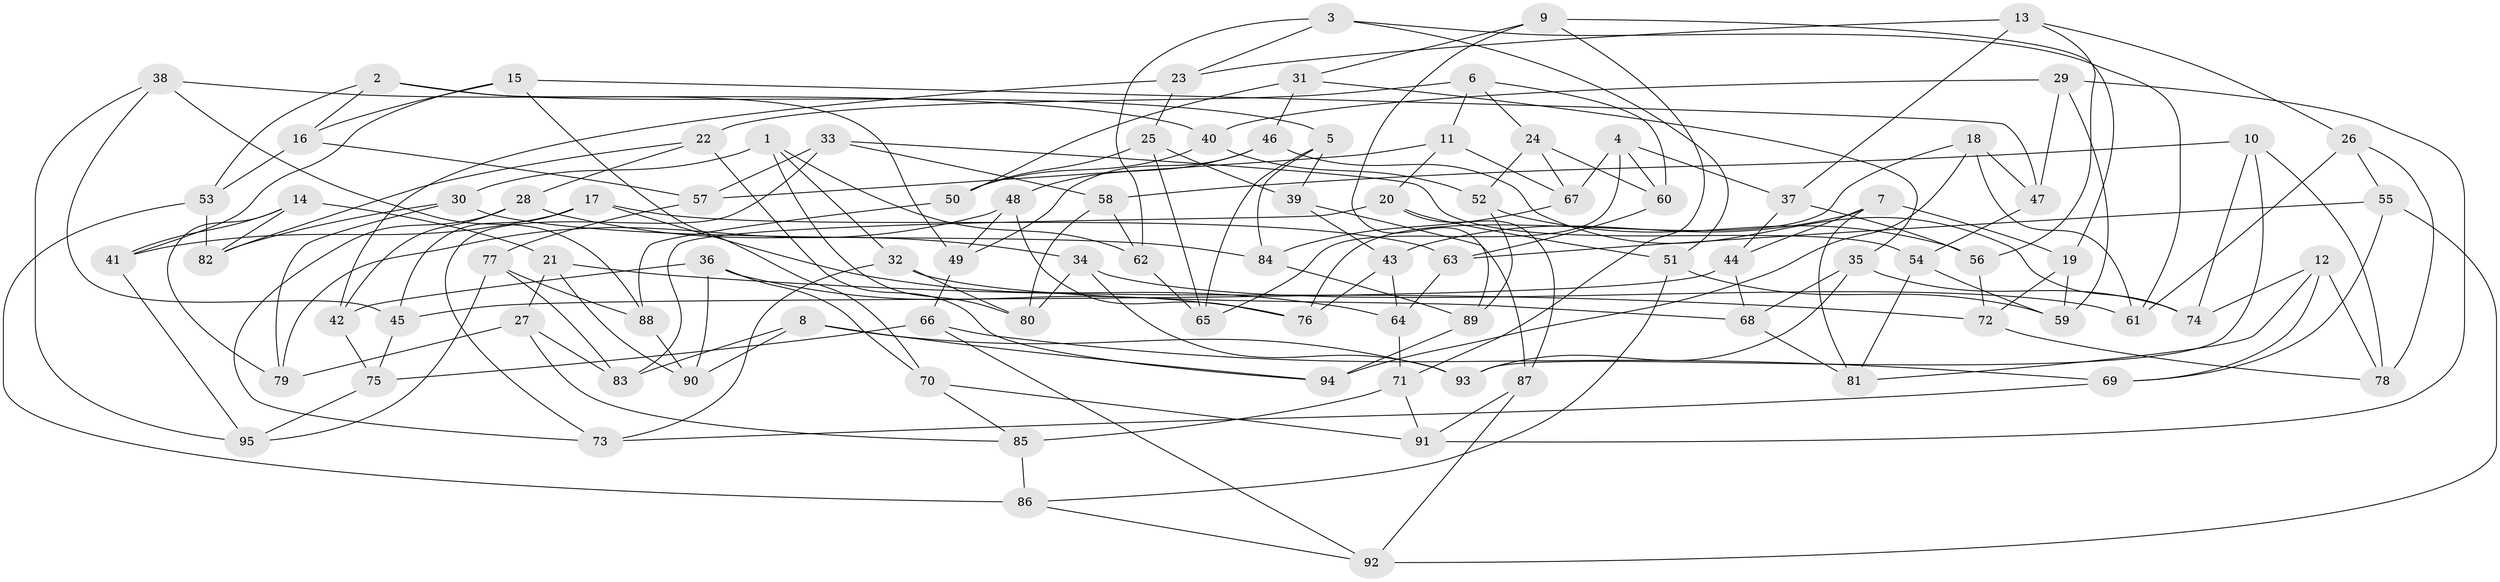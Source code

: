 // Generated by graph-tools (version 1.1) at 2025/38/03/09/25 02:38:05]
// undirected, 95 vertices, 190 edges
graph export_dot {
graph [start="1"]
  node [color=gray90,style=filled];
  1;
  2;
  3;
  4;
  5;
  6;
  7;
  8;
  9;
  10;
  11;
  12;
  13;
  14;
  15;
  16;
  17;
  18;
  19;
  20;
  21;
  22;
  23;
  24;
  25;
  26;
  27;
  28;
  29;
  30;
  31;
  32;
  33;
  34;
  35;
  36;
  37;
  38;
  39;
  40;
  41;
  42;
  43;
  44;
  45;
  46;
  47;
  48;
  49;
  50;
  51;
  52;
  53;
  54;
  55;
  56;
  57;
  58;
  59;
  60;
  61;
  62;
  63;
  64;
  65;
  66;
  67;
  68;
  69;
  70;
  71;
  72;
  73;
  74;
  75;
  76;
  77;
  78;
  79;
  80;
  81;
  82;
  83;
  84;
  85;
  86;
  87;
  88;
  89;
  90;
  91;
  92;
  93;
  94;
  95;
  1 -- 80;
  1 -- 30;
  1 -- 32;
  1 -- 62;
  2 -- 5;
  2 -- 53;
  2 -- 49;
  2 -- 16;
  3 -- 51;
  3 -- 62;
  3 -- 23;
  3 -- 61;
  4 -- 60;
  4 -- 65;
  4 -- 67;
  4 -- 37;
  5 -- 84;
  5 -- 39;
  5 -- 65;
  6 -- 24;
  6 -- 60;
  6 -- 11;
  6 -- 22;
  7 -- 43;
  7 -- 81;
  7 -- 44;
  7 -- 19;
  8 -- 83;
  8 -- 90;
  8 -- 93;
  8 -- 94;
  9 -- 89;
  9 -- 31;
  9 -- 19;
  9 -- 71;
  10 -- 74;
  10 -- 58;
  10 -- 78;
  10 -- 93;
  11 -- 67;
  11 -- 20;
  11 -- 57;
  12 -- 69;
  12 -- 78;
  12 -- 74;
  12 -- 81;
  13 -- 26;
  13 -- 56;
  13 -- 23;
  13 -- 37;
  14 -- 82;
  14 -- 79;
  14 -- 41;
  14 -- 21;
  15 -- 47;
  15 -- 41;
  15 -- 16;
  15 -- 70;
  16 -- 53;
  16 -- 57;
  17 -- 63;
  17 -- 45;
  17 -- 64;
  17 -- 41;
  18 -- 76;
  18 -- 94;
  18 -- 47;
  18 -- 61;
  19 -- 72;
  19 -- 59;
  20 -- 83;
  20 -- 87;
  20 -- 51;
  21 -- 72;
  21 -- 27;
  21 -- 90;
  22 -- 82;
  22 -- 28;
  22 -- 94;
  23 -- 25;
  23 -- 42;
  24 -- 52;
  24 -- 60;
  24 -- 67;
  25 -- 50;
  25 -- 39;
  25 -- 65;
  26 -- 61;
  26 -- 55;
  26 -- 78;
  27 -- 79;
  27 -- 83;
  27 -- 85;
  28 -- 42;
  28 -- 34;
  28 -- 73;
  29 -- 40;
  29 -- 47;
  29 -- 59;
  29 -- 91;
  30 -- 84;
  30 -- 82;
  30 -- 79;
  31 -- 35;
  31 -- 50;
  31 -- 46;
  32 -- 68;
  32 -- 80;
  32 -- 73;
  33 -- 57;
  33 -- 54;
  33 -- 58;
  33 -- 73;
  34 -- 61;
  34 -- 80;
  34 -- 93;
  35 -- 74;
  35 -- 68;
  35 -- 93;
  36 -- 42;
  36 -- 90;
  36 -- 76;
  36 -- 70;
  37 -- 56;
  37 -- 44;
  38 -- 88;
  38 -- 40;
  38 -- 45;
  38 -- 95;
  39 -- 43;
  39 -- 87;
  40 -- 50;
  40 -- 52;
  41 -- 95;
  42 -- 75;
  43 -- 76;
  43 -- 64;
  44 -- 45;
  44 -- 68;
  45 -- 75;
  46 -- 49;
  46 -- 48;
  46 -- 74;
  47 -- 54;
  48 -- 49;
  48 -- 79;
  48 -- 76;
  49 -- 66;
  50 -- 88;
  51 -- 86;
  51 -- 59;
  52 -- 89;
  52 -- 56;
  53 -- 82;
  53 -- 86;
  54 -- 81;
  54 -- 59;
  55 -- 69;
  55 -- 92;
  55 -- 63;
  56 -- 72;
  57 -- 77;
  58 -- 62;
  58 -- 80;
  60 -- 63;
  62 -- 65;
  63 -- 64;
  64 -- 71;
  66 -- 69;
  66 -- 75;
  66 -- 92;
  67 -- 84;
  68 -- 81;
  69 -- 73;
  70 -- 91;
  70 -- 85;
  71 -- 91;
  71 -- 85;
  72 -- 78;
  75 -- 95;
  77 -- 88;
  77 -- 83;
  77 -- 95;
  84 -- 89;
  85 -- 86;
  86 -- 92;
  87 -- 91;
  87 -- 92;
  88 -- 90;
  89 -- 94;
}
